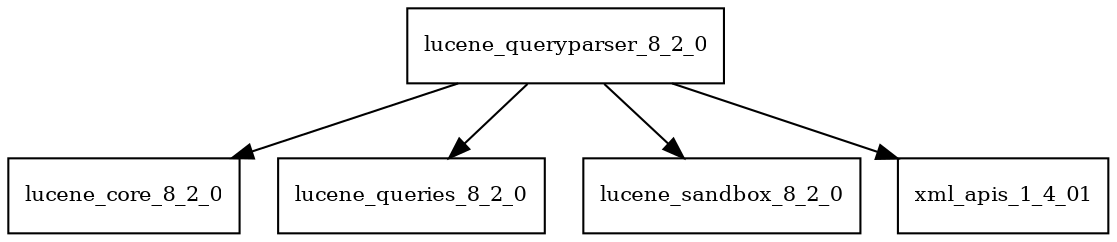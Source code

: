 digraph lucene_queryparser_8_2_0_dependencies {
  node [shape = box, fontsize=10.0];
  lucene_queryparser_8_2_0 -> lucene_core_8_2_0;
  lucene_queryparser_8_2_0 -> lucene_queries_8_2_0;
  lucene_queryparser_8_2_0 -> lucene_sandbox_8_2_0;
  lucene_queryparser_8_2_0 -> xml_apis_1_4_01;
}
